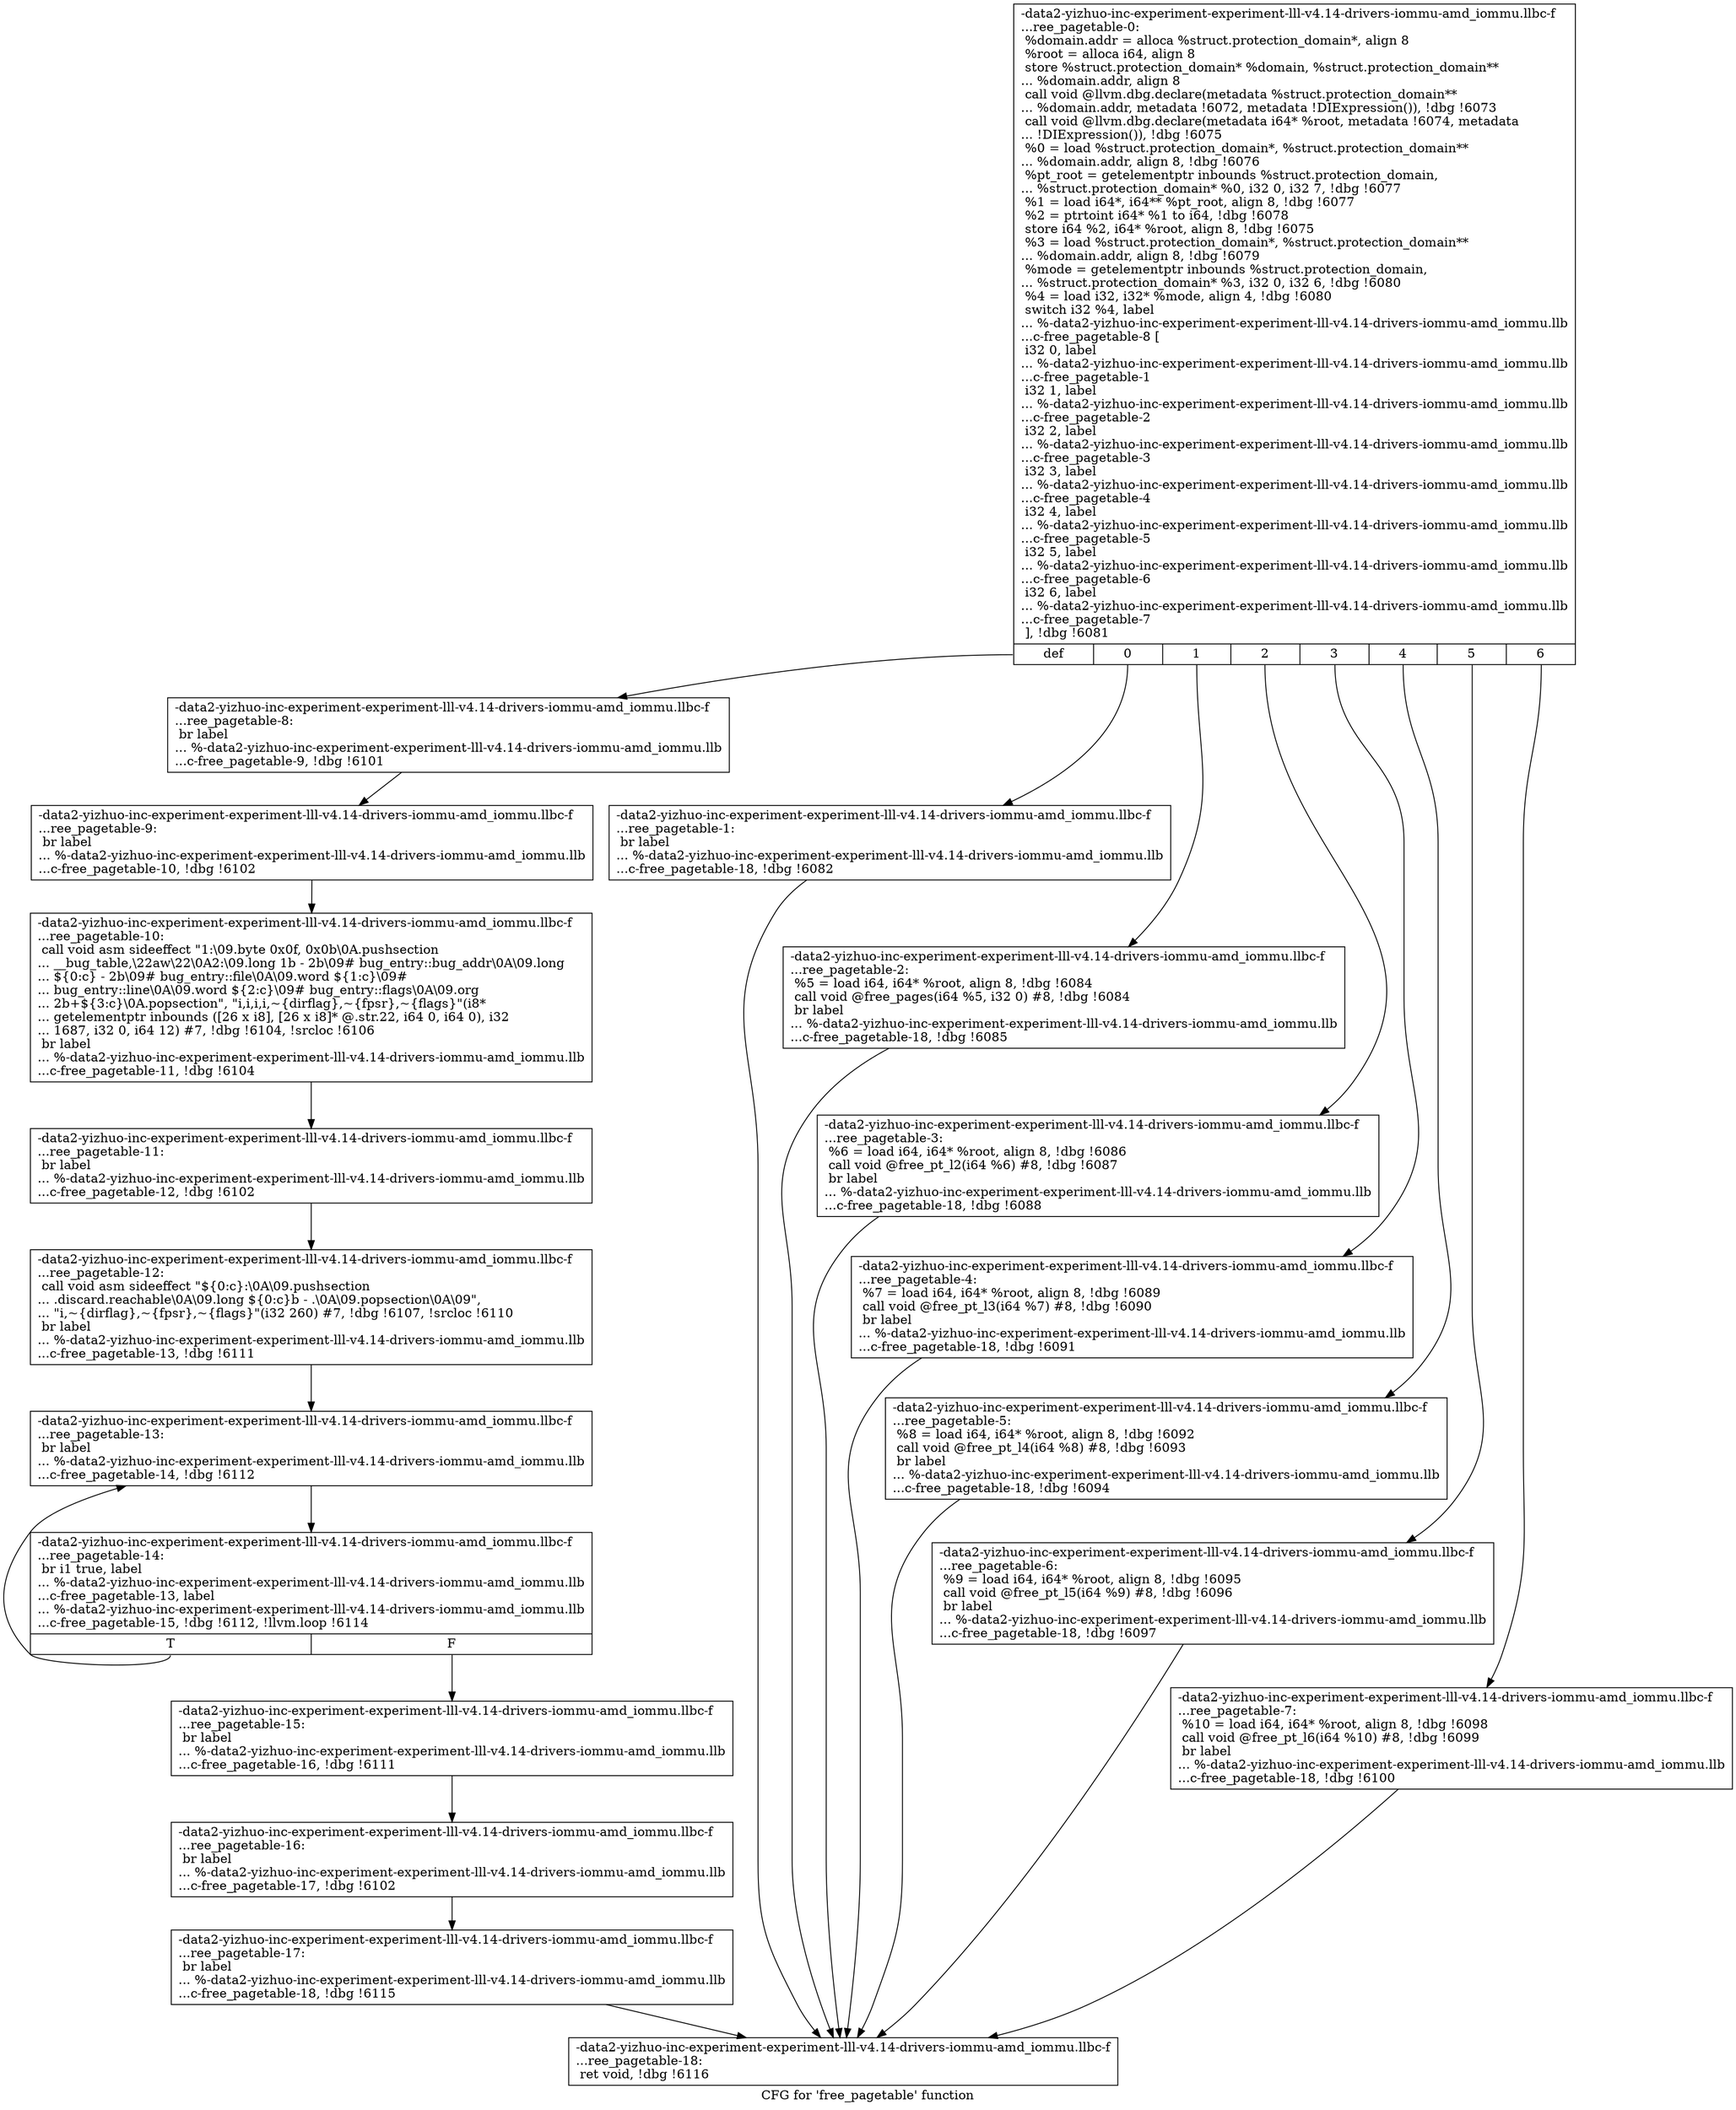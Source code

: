 digraph "CFG for 'free_pagetable' function" {
	label="CFG for 'free_pagetable' function";

	Node0x561b946a9140 [shape=record,label="{-data2-yizhuo-inc-experiment-experiment-lll-v4.14-drivers-iommu-amd_iommu.llbc-f\l...ree_pagetable-0:\l  %domain.addr = alloca %struct.protection_domain*, align 8\l  %root = alloca i64, align 8\l  store %struct.protection_domain* %domain, %struct.protection_domain**\l... %domain.addr, align 8\l  call void @llvm.dbg.declare(metadata %struct.protection_domain**\l... %domain.addr, metadata !6072, metadata !DIExpression()), !dbg !6073\l  call void @llvm.dbg.declare(metadata i64* %root, metadata !6074, metadata\l... !DIExpression()), !dbg !6075\l  %0 = load %struct.protection_domain*, %struct.protection_domain**\l... %domain.addr, align 8, !dbg !6076\l  %pt_root = getelementptr inbounds %struct.protection_domain,\l... %struct.protection_domain* %0, i32 0, i32 7, !dbg !6077\l  %1 = load i64*, i64** %pt_root, align 8, !dbg !6077\l  %2 = ptrtoint i64* %1 to i64, !dbg !6078\l  store i64 %2, i64* %root, align 8, !dbg !6075\l  %3 = load %struct.protection_domain*, %struct.protection_domain**\l... %domain.addr, align 8, !dbg !6079\l  %mode = getelementptr inbounds %struct.protection_domain,\l... %struct.protection_domain* %3, i32 0, i32 6, !dbg !6080\l  %4 = load i32, i32* %mode, align 4, !dbg !6080\l  switch i32 %4, label\l... %-data2-yizhuo-inc-experiment-experiment-lll-v4.14-drivers-iommu-amd_iommu.llb\l...c-free_pagetable-8 [\l    i32 0, label\l... %-data2-yizhuo-inc-experiment-experiment-lll-v4.14-drivers-iommu-amd_iommu.llb\l...c-free_pagetable-1\l    i32 1, label\l... %-data2-yizhuo-inc-experiment-experiment-lll-v4.14-drivers-iommu-amd_iommu.llb\l...c-free_pagetable-2\l    i32 2, label\l... %-data2-yizhuo-inc-experiment-experiment-lll-v4.14-drivers-iommu-amd_iommu.llb\l...c-free_pagetable-3\l    i32 3, label\l... %-data2-yizhuo-inc-experiment-experiment-lll-v4.14-drivers-iommu-amd_iommu.llb\l...c-free_pagetable-4\l    i32 4, label\l... %-data2-yizhuo-inc-experiment-experiment-lll-v4.14-drivers-iommu-amd_iommu.llb\l...c-free_pagetable-5\l    i32 5, label\l... %-data2-yizhuo-inc-experiment-experiment-lll-v4.14-drivers-iommu-amd_iommu.llb\l...c-free_pagetable-6\l    i32 6, label\l... %-data2-yizhuo-inc-experiment-experiment-lll-v4.14-drivers-iommu-amd_iommu.llb\l...c-free_pagetable-7\l  ], !dbg !6081\l|{<s0>def|<s1>0|<s2>1|<s3>2|<s4>3|<s5>4|<s6>5|<s7>6}}"];
	Node0x561b946a9140:s0 -> Node0x561b946aa5e0;
	Node0x561b946a9140:s1 -> Node0x561b946aa3b0;
	Node0x561b946a9140:s2 -> Node0x561b946aa400;
	Node0x561b946a9140:s3 -> Node0x561b946aa450;
	Node0x561b946a9140:s4 -> Node0x561b946aa4a0;
	Node0x561b946a9140:s5 -> Node0x561b946aa4f0;
	Node0x561b946a9140:s6 -> Node0x561b946aa540;
	Node0x561b946a9140:s7 -> Node0x561b946aa590;
	Node0x561b946aa3b0 [shape=record,label="{-data2-yizhuo-inc-experiment-experiment-lll-v4.14-drivers-iommu-amd_iommu.llbc-f\l...ree_pagetable-1: \l  br label\l... %-data2-yizhuo-inc-experiment-experiment-lll-v4.14-drivers-iommu-amd_iommu.llb\l...c-free_pagetable-18, !dbg !6082\l}"];
	Node0x561b946aa3b0 -> Node0x561b946aa900;
	Node0x561b946aa400 [shape=record,label="{-data2-yizhuo-inc-experiment-experiment-lll-v4.14-drivers-iommu-amd_iommu.llbc-f\l...ree_pagetable-2: \l  %5 = load i64, i64* %root, align 8, !dbg !6084\l  call void @free_pages(i64 %5, i32 0) #8, !dbg !6084\l  br label\l... %-data2-yizhuo-inc-experiment-experiment-lll-v4.14-drivers-iommu-amd_iommu.llb\l...c-free_pagetable-18, !dbg !6085\l}"];
	Node0x561b946aa400 -> Node0x561b946aa900;
	Node0x561b946aa450 [shape=record,label="{-data2-yizhuo-inc-experiment-experiment-lll-v4.14-drivers-iommu-amd_iommu.llbc-f\l...ree_pagetable-3: \l  %6 = load i64, i64* %root, align 8, !dbg !6086\l  call void @free_pt_l2(i64 %6) #8, !dbg !6087\l  br label\l... %-data2-yizhuo-inc-experiment-experiment-lll-v4.14-drivers-iommu-amd_iommu.llb\l...c-free_pagetable-18, !dbg !6088\l}"];
	Node0x561b946aa450 -> Node0x561b946aa900;
	Node0x561b946aa4a0 [shape=record,label="{-data2-yizhuo-inc-experiment-experiment-lll-v4.14-drivers-iommu-amd_iommu.llbc-f\l...ree_pagetable-4: \l  %7 = load i64, i64* %root, align 8, !dbg !6089\l  call void @free_pt_l3(i64 %7) #8, !dbg !6090\l  br label\l... %-data2-yizhuo-inc-experiment-experiment-lll-v4.14-drivers-iommu-amd_iommu.llb\l...c-free_pagetable-18, !dbg !6091\l}"];
	Node0x561b946aa4a0 -> Node0x561b946aa900;
	Node0x561b946aa4f0 [shape=record,label="{-data2-yizhuo-inc-experiment-experiment-lll-v4.14-drivers-iommu-amd_iommu.llbc-f\l...ree_pagetable-5: \l  %8 = load i64, i64* %root, align 8, !dbg !6092\l  call void @free_pt_l4(i64 %8) #8, !dbg !6093\l  br label\l... %-data2-yizhuo-inc-experiment-experiment-lll-v4.14-drivers-iommu-amd_iommu.llb\l...c-free_pagetable-18, !dbg !6094\l}"];
	Node0x561b946aa4f0 -> Node0x561b946aa900;
	Node0x561b946aa540 [shape=record,label="{-data2-yizhuo-inc-experiment-experiment-lll-v4.14-drivers-iommu-amd_iommu.llbc-f\l...ree_pagetable-6: \l  %9 = load i64, i64* %root, align 8, !dbg !6095\l  call void @free_pt_l5(i64 %9) #8, !dbg !6096\l  br label\l... %-data2-yizhuo-inc-experiment-experiment-lll-v4.14-drivers-iommu-amd_iommu.llb\l...c-free_pagetable-18, !dbg !6097\l}"];
	Node0x561b946aa540 -> Node0x561b946aa900;
	Node0x561b946aa590 [shape=record,label="{-data2-yizhuo-inc-experiment-experiment-lll-v4.14-drivers-iommu-amd_iommu.llbc-f\l...ree_pagetable-7: \l  %10 = load i64, i64* %root, align 8, !dbg !6098\l  call void @free_pt_l6(i64 %10) #8, !dbg !6099\l  br label\l... %-data2-yizhuo-inc-experiment-experiment-lll-v4.14-drivers-iommu-amd_iommu.llb\l...c-free_pagetable-18, !dbg !6100\l}"];
	Node0x561b946aa590 -> Node0x561b946aa900;
	Node0x561b946aa5e0 [shape=record,label="{-data2-yizhuo-inc-experiment-experiment-lll-v4.14-drivers-iommu-amd_iommu.llbc-f\l...ree_pagetable-8: \l  br label\l... %-data2-yizhuo-inc-experiment-experiment-lll-v4.14-drivers-iommu-amd_iommu.llb\l...c-free_pagetable-9, !dbg !6101\l}"];
	Node0x561b946aa5e0 -> Node0x561b946aa630;
	Node0x561b946aa630 [shape=record,label="{-data2-yizhuo-inc-experiment-experiment-lll-v4.14-drivers-iommu-amd_iommu.llbc-f\l...ree_pagetable-9: \l  br label\l... %-data2-yizhuo-inc-experiment-experiment-lll-v4.14-drivers-iommu-amd_iommu.llb\l...c-free_pagetable-10, !dbg !6102\l}"];
	Node0x561b946aa630 -> Node0x561b946aa680;
	Node0x561b946aa680 [shape=record,label="{-data2-yizhuo-inc-experiment-experiment-lll-v4.14-drivers-iommu-amd_iommu.llbc-f\l...ree_pagetable-10: \l  call void asm sideeffect \"1:\\09.byte 0x0f, 0x0b\\0A.pushsection\l... __bug_table,\\22aw\\22\\0A2:\\09.long 1b - 2b\\09# bug_entry::bug_addr\\0A\\09.long\l... $\{0:c\} - 2b\\09# bug_entry::file\\0A\\09.word $\{1:c\}\\09#\l... bug_entry::line\\0A\\09.word $\{2:c\}\\09# bug_entry::flags\\0A\\09.org\l... 2b+$\{3:c\}\\0A.popsection\", \"i,i,i,i,~\{dirflag\},~\{fpsr\},~\{flags\}\"(i8*\l... getelementptr inbounds ([26 x i8], [26 x i8]* @.str.22, i64 0, i64 0), i32\l... 1687, i32 0, i64 12) #7, !dbg !6104, !srcloc !6106\l  br label\l... %-data2-yizhuo-inc-experiment-experiment-lll-v4.14-drivers-iommu-amd_iommu.llb\l...c-free_pagetable-11, !dbg !6104\l}"];
	Node0x561b946aa680 -> Node0x561b946aa6d0;
	Node0x561b946aa6d0 [shape=record,label="{-data2-yizhuo-inc-experiment-experiment-lll-v4.14-drivers-iommu-amd_iommu.llbc-f\l...ree_pagetable-11: \l  br label\l... %-data2-yizhuo-inc-experiment-experiment-lll-v4.14-drivers-iommu-amd_iommu.llb\l...c-free_pagetable-12, !dbg !6102\l}"];
	Node0x561b946aa6d0 -> Node0x561b946aa720;
	Node0x561b946aa720 [shape=record,label="{-data2-yizhuo-inc-experiment-experiment-lll-v4.14-drivers-iommu-amd_iommu.llbc-f\l...ree_pagetable-12: \l  call void asm sideeffect \"$\{0:c\}:\\0A\\09.pushsection\l... .discard.reachable\\0A\\09.long $\{0:c\}b - .\\0A\\09.popsection\\0A\\09\",\l... \"i,~\{dirflag\},~\{fpsr\},~\{flags\}\"(i32 260) #7, !dbg !6107, !srcloc !6110\l  br label\l... %-data2-yizhuo-inc-experiment-experiment-lll-v4.14-drivers-iommu-amd_iommu.llb\l...c-free_pagetable-13, !dbg !6111\l}"];
	Node0x561b946aa720 -> Node0x561b946aa770;
	Node0x561b946aa770 [shape=record,label="{-data2-yizhuo-inc-experiment-experiment-lll-v4.14-drivers-iommu-amd_iommu.llbc-f\l...ree_pagetable-13: \l  br label\l... %-data2-yizhuo-inc-experiment-experiment-lll-v4.14-drivers-iommu-amd_iommu.llb\l...c-free_pagetable-14, !dbg !6112\l}"];
	Node0x561b946aa770 -> Node0x561b946aa7c0;
	Node0x561b946aa7c0 [shape=record,label="{-data2-yizhuo-inc-experiment-experiment-lll-v4.14-drivers-iommu-amd_iommu.llbc-f\l...ree_pagetable-14: \l  br i1 true, label\l... %-data2-yizhuo-inc-experiment-experiment-lll-v4.14-drivers-iommu-amd_iommu.llb\l...c-free_pagetable-13, label\l... %-data2-yizhuo-inc-experiment-experiment-lll-v4.14-drivers-iommu-amd_iommu.llb\l...c-free_pagetable-15, !dbg !6112, !llvm.loop !6114\l|{<s0>T|<s1>F}}"];
	Node0x561b946aa7c0:s0 -> Node0x561b946aa770;
	Node0x561b946aa7c0:s1 -> Node0x561b946aa810;
	Node0x561b946aa810 [shape=record,label="{-data2-yizhuo-inc-experiment-experiment-lll-v4.14-drivers-iommu-amd_iommu.llbc-f\l...ree_pagetable-15: \l  br label\l... %-data2-yizhuo-inc-experiment-experiment-lll-v4.14-drivers-iommu-amd_iommu.llb\l...c-free_pagetable-16, !dbg !6111\l}"];
	Node0x561b946aa810 -> Node0x561b946aa860;
	Node0x561b946aa860 [shape=record,label="{-data2-yizhuo-inc-experiment-experiment-lll-v4.14-drivers-iommu-amd_iommu.llbc-f\l...ree_pagetable-16: \l  br label\l... %-data2-yizhuo-inc-experiment-experiment-lll-v4.14-drivers-iommu-amd_iommu.llb\l...c-free_pagetable-17, !dbg !6102\l}"];
	Node0x561b946aa860 -> Node0x561b946aa8b0;
	Node0x561b946aa8b0 [shape=record,label="{-data2-yizhuo-inc-experiment-experiment-lll-v4.14-drivers-iommu-amd_iommu.llbc-f\l...ree_pagetable-17: \l  br label\l... %-data2-yizhuo-inc-experiment-experiment-lll-v4.14-drivers-iommu-amd_iommu.llb\l...c-free_pagetable-18, !dbg !6115\l}"];
	Node0x561b946aa8b0 -> Node0x561b946aa900;
	Node0x561b946aa900 [shape=record,label="{-data2-yizhuo-inc-experiment-experiment-lll-v4.14-drivers-iommu-amd_iommu.llbc-f\l...ree_pagetable-18: \l  ret void, !dbg !6116\l}"];
}
